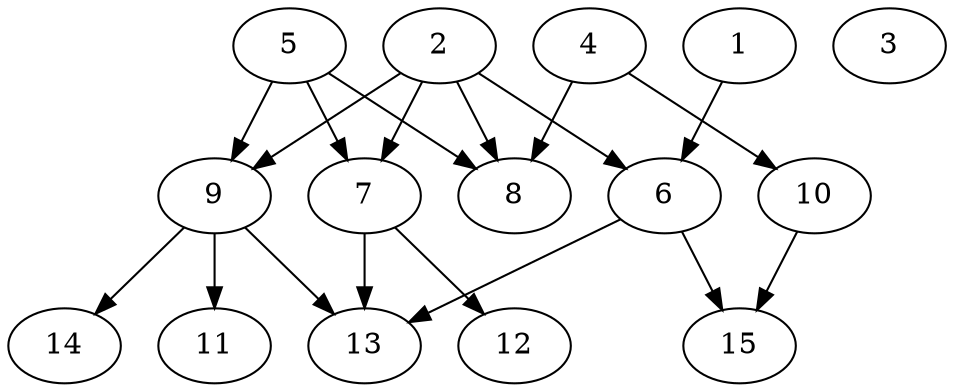 // DAG automatically generated by daggen at Thu Oct  3 13:59:27 2019
// ./daggen --dot -n 15 --ccr 0.4 --fat 0.7 --regular 0.7 --density 0.5 --mindata 5242880 --maxdata 52428800 
digraph G {
  1 [size="44482560", alpha="0.00", expect_size="17793024"] 
  1 -> 6 [size ="17793024"]
  2 [size="25973760", alpha="0.03", expect_size="10389504"] 
  2 -> 6 [size ="10389504"]
  2 -> 7 [size ="10389504"]
  2 -> 8 [size ="10389504"]
  2 -> 9 [size ="10389504"]
  3 [size="32952320", alpha="0.08", expect_size="13180928"] 
  4 [size="126236160", alpha="0.15", expect_size="50494464"] 
  4 -> 8 [size ="50494464"]
  4 -> 10 [size ="50494464"]
  5 [size="72967680", alpha="0.16", expect_size="29187072"] 
  5 -> 7 [size ="29187072"]
  5 -> 8 [size ="29187072"]
  5 -> 9 [size ="29187072"]
  6 [size="113093120", alpha="0.01", expect_size="45237248"] 
  6 -> 13 [size ="45237248"]
  6 -> 15 [size ="45237248"]
  7 [size="88010240", alpha="0.05", expect_size="35204096"] 
  7 -> 12 [size ="35204096"]
  7 -> 13 [size ="35204096"]
  8 [size="79831040", alpha="0.06", expect_size="31932416"] 
  9 [size="101089280", alpha="0.15", expect_size="40435712"] 
  9 -> 11 [size ="40435712"]
  9 -> 13 [size ="40435712"]
  9 -> 14 [size ="40435712"]
  10 [size="70105600", alpha="0.02", expect_size="28042240"] 
  10 -> 15 [size ="28042240"]
  11 [size="31590400", alpha="0.07", expect_size="12636160"] 
  12 [size="33436160", alpha="0.08", expect_size="13374464"] 
  13 [size="53360640", alpha="0.07", expect_size="21344256"] 
  14 [size="102743040", alpha="0.08", expect_size="41097216"] 
  15 [size="74910720", alpha="0.17", expect_size="29964288"] 
}

